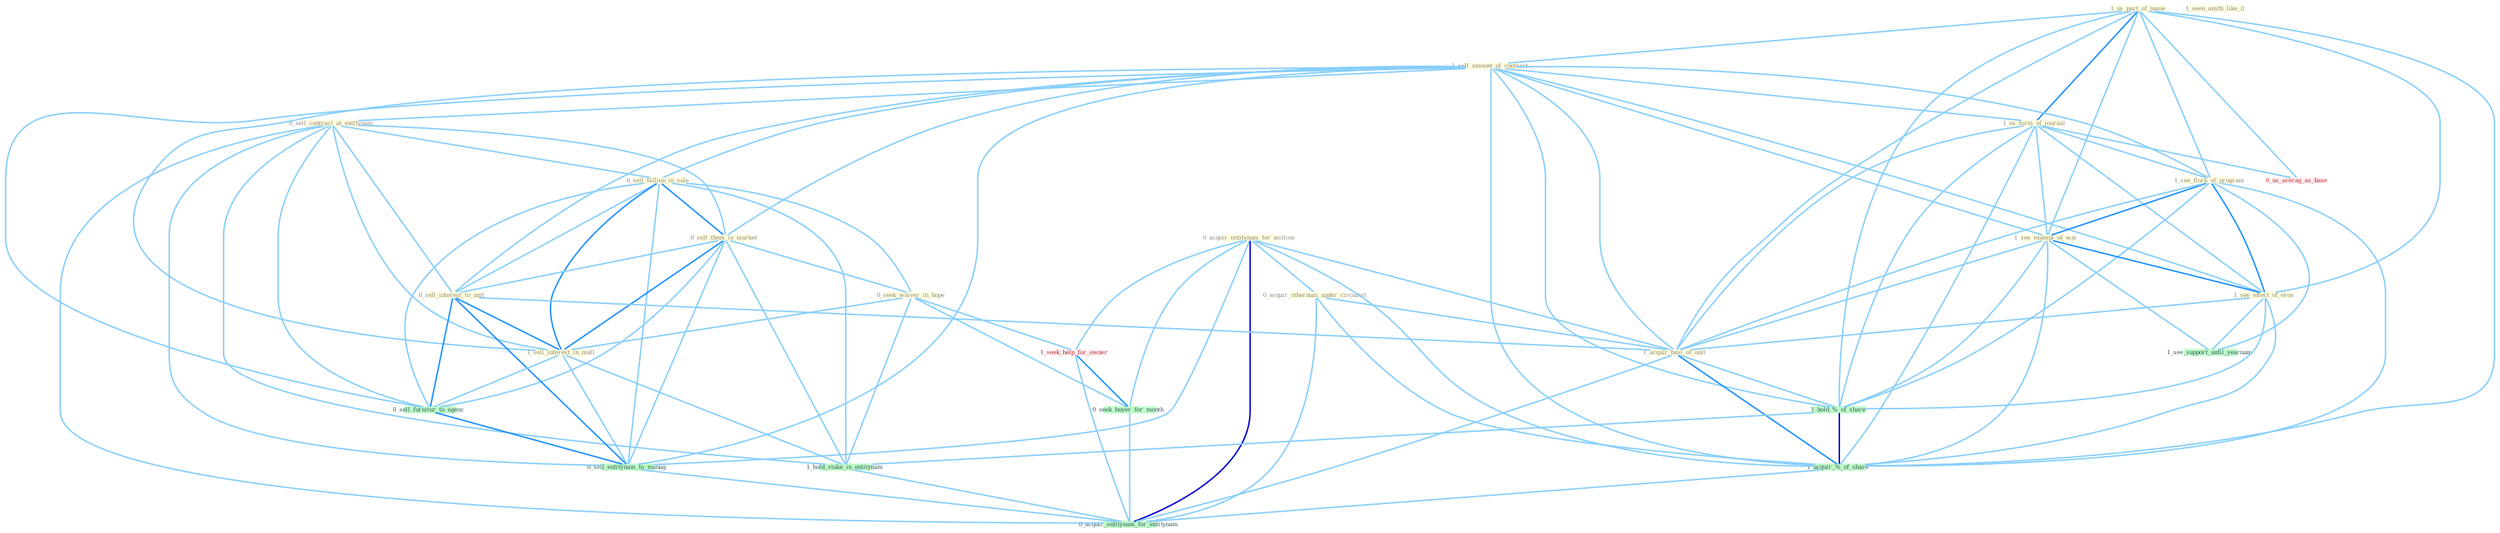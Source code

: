Graph G{ 
    node
    [shape=polygon,style=filled,width=.5,height=.06,color="#BDFCC9",fixedsize=true,fontsize=4,
    fontcolor="#2f4f4f"];
    {node
    [color="#ffffe0", fontcolor="#8b7d6b"] "1_us_part_of_name " "1_sell_amount_of_contract " "0_sell_contract_at_entitynam " "0_acquir_entitynam_for_million " "1_seen_anyth_like_it " "0_sell_billion_in_sale " "0_sell_them_in_market " "1_us_form_of_journal " "0_seek_waiver_in_hope " "0_acquir_othernum_under_circumst " "1_see_flock_of_program " "1_see_exampl_of_wai " "1_see_effect_of_eros " "0_sell_interest_to_unit " "1_acquir_busi_of_unit " "1_sell_interest_in_mall "}
{node [color="#fff0f5", fontcolor="#b22222"] "1_seek_help_for_owner " "0_us_averag_as_base "}
edge [color="#B0E2FF"];

	"1_us_part_of_name " -- "1_sell_amount_of_contract " [w="1", color="#87cefa" ];
	"1_us_part_of_name " -- "1_us_form_of_journal " [w="2", color="#1e90ff" , len=0.8];
	"1_us_part_of_name " -- "1_see_flock_of_program " [w="1", color="#87cefa" ];
	"1_us_part_of_name " -- "1_see_exampl_of_wai " [w="1", color="#87cefa" ];
	"1_us_part_of_name " -- "1_see_effect_of_eros " [w="1", color="#87cefa" ];
	"1_us_part_of_name " -- "1_acquir_busi_of_unit " [w="1", color="#87cefa" ];
	"1_us_part_of_name " -- "1_hold_%_of_share " [w="1", color="#87cefa" ];
	"1_us_part_of_name " -- "1_acquir_%_of_share " [w="1", color="#87cefa" ];
	"1_us_part_of_name " -- "0_us_averag_as_base " [w="1", color="#87cefa" ];
	"1_sell_amount_of_contract " -- "0_sell_contract_at_entitynam " [w="1", color="#87cefa" ];
	"1_sell_amount_of_contract " -- "0_sell_billion_in_sale " [w="1", color="#87cefa" ];
	"1_sell_amount_of_contract " -- "0_sell_them_in_market " [w="1", color="#87cefa" ];
	"1_sell_amount_of_contract " -- "1_us_form_of_journal " [w="1", color="#87cefa" ];
	"1_sell_amount_of_contract " -- "1_see_flock_of_program " [w="1", color="#87cefa" ];
	"1_sell_amount_of_contract " -- "1_see_exampl_of_wai " [w="1", color="#87cefa" ];
	"1_sell_amount_of_contract " -- "1_see_effect_of_eros " [w="1", color="#87cefa" ];
	"1_sell_amount_of_contract " -- "0_sell_interest_to_unit " [w="1", color="#87cefa" ];
	"1_sell_amount_of_contract " -- "1_acquir_busi_of_unit " [w="1", color="#87cefa" ];
	"1_sell_amount_of_contract " -- "1_sell_interest_in_mall " [w="1", color="#87cefa" ];
	"1_sell_amount_of_contract " -- "1_hold_%_of_share " [w="1", color="#87cefa" ];
	"1_sell_amount_of_contract " -- "1_acquir_%_of_share " [w="1", color="#87cefa" ];
	"1_sell_amount_of_contract " -- "0_sell_furnitur_to_agenc " [w="1", color="#87cefa" ];
	"1_sell_amount_of_contract " -- "0_sell_entitynam_to_manag " [w="1", color="#87cefa" ];
	"0_sell_contract_at_entitynam " -- "0_sell_billion_in_sale " [w="1", color="#87cefa" ];
	"0_sell_contract_at_entitynam " -- "0_sell_them_in_market " [w="1", color="#87cefa" ];
	"0_sell_contract_at_entitynam " -- "0_sell_interest_to_unit " [w="1", color="#87cefa" ];
	"0_sell_contract_at_entitynam " -- "1_sell_interest_in_mall " [w="1", color="#87cefa" ];
	"0_sell_contract_at_entitynam " -- "1_hold_stake_in_entitynam " [w="1", color="#87cefa" ];
	"0_sell_contract_at_entitynam " -- "0_sell_furnitur_to_agenc " [w="1", color="#87cefa" ];
	"0_sell_contract_at_entitynam " -- "0_sell_entitynam_to_manag " [w="1", color="#87cefa" ];
	"0_sell_contract_at_entitynam " -- "0_acquir_entitynam_for_entitynam " [w="1", color="#87cefa" ];
	"0_acquir_entitynam_for_million " -- "0_acquir_othernum_under_circumst " [w="1", color="#87cefa" ];
	"0_acquir_entitynam_for_million " -- "1_acquir_busi_of_unit " [w="1", color="#87cefa" ];
	"0_acquir_entitynam_for_million " -- "1_seek_help_for_owner " [w="1", color="#87cefa" ];
	"0_acquir_entitynam_for_million " -- "0_seek_buyer_for_month " [w="1", color="#87cefa" ];
	"0_acquir_entitynam_for_million " -- "1_acquir_%_of_share " [w="1", color="#87cefa" ];
	"0_acquir_entitynam_for_million " -- "0_sell_entitynam_to_manag " [w="1", color="#87cefa" ];
	"0_acquir_entitynam_for_million " -- "0_acquir_entitynam_for_entitynam " [w="3", color="#0000cd" , len=0.6];
	"0_sell_billion_in_sale " -- "0_sell_them_in_market " [w="2", color="#1e90ff" , len=0.8];
	"0_sell_billion_in_sale " -- "0_seek_waiver_in_hope " [w="1", color="#87cefa" ];
	"0_sell_billion_in_sale " -- "0_sell_interest_to_unit " [w="1", color="#87cefa" ];
	"0_sell_billion_in_sale " -- "1_sell_interest_in_mall " [w="2", color="#1e90ff" , len=0.8];
	"0_sell_billion_in_sale " -- "1_hold_stake_in_entitynam " [w="1", color="#87cefa" ];
	"0_sell_billion_in_sale " -- "0_sell_furnitur_to_agenc " [w="1", color="#87cefa" ];
	"0_sell_billion_in_sale " -- "0_sell_entitynam_to_manag " [w="1", color="#87cefa" ];
	"0_sell_them_in_market " -- "0_seek_waiver_in_hope " [w="1", color="#87cefa" ];
	"0_sell_them_in_market " -- "0_sell_interest_to_unit " [w="1", color="#87cefa" ];
	"0_sell_them_in_market " -- "1_sell_interest_in_mall " [w="2", color="#1e90ff" , len=0.8];
	"0_sell_them_in_market " -- "1_hold_stake_in_entitynam " [w="1", color="#87cefa" ];
	"0_sell_them_in_market " -- "0_sell_furnitur_to_agenc " [w="1", color="#87cefa" ];
	"0_sell_them_in_market " -- "0_sell_entitynam_to_manag " [w="1", color="#87cefa" ];
	"1_us_form_of_journal " -- "1_see_flock_of_program " [w="1", color="#87cefa" ];
	"1_us_form_of_journal " -- "1_see_exampl_of_wai " [w="1", color="#87cefa" ];
	"1_us_form_of_journal " -- "1_see_effect_of_eros " [w="1", color="#87cefa" ];
	"1_us_form_of_journal " -- "1_acquir_busi_of_unit " [w="1", color="#87cefa" ];
	"1_us_form_of_journal " -- "1_hold_%_of_share " [w="1", color="#87cefa" ];
	"1_us_form_of_journal " -- "1_acquir_%_of_share " [w="1", color="#87cefa" ];
	"1_us_form_of_journal " -- "0_us_averag_as_base " [w="1", color="#87cefa" ];
	"0_seek_waiver_in_hope " -- "1_sell_interest_in_mall " [w="1", color="#87cefa" ];
	"0_seek_waiver_in_hope " -- "1_hold_stake_in_entitynam " [w="1", color="#87cefa" ];
	"0_seek_waiver_in_hope " -- "1_seek_help_for_owner " [w="1", color="#87cefa" ];
	"0_seek_waiver_in_hope " -- "0_seek_buyer_for_month " [w="1", color="#87cefa" ];
	"0_acquir_othernum_under_circumst " -- "1_acquir_busi_of_unit " [w="1", color="#87cefa" ];
	"0_acquir_othernum_under_circumst " -- "1_acquir_%_of_share " [w="1", color="#87cefa" ];
	"0_acquir_othernum_under_circumst " -- "0_acquir_entitynam_for_entitynam " [w="1", color="#87cefa" ];
	"1_see_flock_of_program " -- "1_see_exampl_of_wai " [w="2", color="#1e90ff" , len=0.8];
	"1_see_flock_of_program " -- "1_see_effect_of_eros " [w="2", color="#1e90ff" , len=0.8];
	"1_see_flock_of_program " -- "1_acquir_busi_of_unit " [w="1", color="#87cefa" ];
	"1_see_flock_of_program " -- "1_hold_%_of_share " [w="1", color="#87cefa" ];
	"1_see_flock_of_program " -- "1_acquir_%_of_share " [w="1", color="#87cefa" ];
	"1_see_flock_of_program " -- "1_see_support_until_yearnum " [w="1", color="#87cefa" ];
	"1_see_exampl_of_wai " -- "1_see_effect_of_eros " [w="2", color="#1e90ff" , len=0.8];
	"1_see_exampl_of_wai " -- "1_acquir_busi_of_unit " [w="1", color="#87cefa" ];
	"1_see_exampl_of_wai " -- "1_hold_%_of_share " [w="1", color="#87cefa" ];
	"1_see_exampl_of_wai " -- "1_acquir_%_of_share " [w="1", color="#87cefa" ];
	"1_see_exampl_of_wai " -- "1_see_support_until_yearnum " [w="1", color="#87cefa" ];
	"1_see_effect_of_eros " -- "1_acquir_busi_of_unit " [w="1", color="#87cefa" ];
	"1_see_effect_of_eros " -- "1_hold_%_of_share " [w="1", color="#87cefa" ];
	"1_see_effect_of_eros " -- "1_acquir_%_of_share " [w="1", color="#87cefa" ];
	"1_see_effect_of_eros " -- "1_see_support_until_yearnum " [w="1", color="#87cefa" ];
	"0_sell_interest_to_unit " -- "1_acquir_busi_of_unit " [w="1", color="#87cefa" ];
	"0_sell_interest_to_unit " -- "1_sell_interest_in_mall " [w="2", color="#1e90ff" , len=0.8];
	"0_sell_interest_to_unit " -- "0_sell_furnitur_to_agenc " [w="2", color="#1e90ff" , len=0.8];
	"0_sell_interest_to_unit " -- "0_sell_entitynam_to_manag " [w="2", color="#1e90ff" , len=0.8];
	"1_acquir_busi_of_unit " -- "1_hold_%_of_share " [w="1", color="#87cefa" ];
	"1_acquir_busi_of_unit " -- "1_acquir_%_of_share " [w="2", color="#1e90ff" , len=0.8];
	"1_acquir_busi_of_unit " -- "0_acquir_entitynam_for_entitynam " [w="1", color="#87cefa" ];
	"1_sell_interest_in_mall " -- "1_hold_stake_in_entitynam " [w="1", color="#87cefa" ];
	"1_sell_interest_in_mall " -- "0_sell_furnitur_to_agenc " [w="1", color="#87cefa" ];
	"1_sell_interest_in_mall " -- "0_sell_entitynam_to_manag " [w="1", color="#87cefa" ];
	"1_hold_%_of_share " -- "1_hold_stake_in_entitynam " [w="1", color="#87cefa" ];
	"1_hold_%_of_share " -- "1_acquir_%_of_share " [w="3", color="#0000cd" , len=0.6];
	"1_hold_stake_in_entitynam " -- "0_acquir_entitynam_for_entitynam " [w="1", color="#87cefa" ];
	"1_seek_help_for_owner " -- "0_seek_buyer_for_month " [w="2", color="#1e90ff" , len=0.8];
	"1_seek_help_for_owner " -- "0_acquir_entitynam_for_entitynam " [w="1", color="#87cefa" ];
	"0_seek_buyer_for_month " -- "0_acquir_entitynam_for_entitynam " [w="1", color="#87cefa" ];
	"1_acquir_%_of_share " -- "0_acquir_entitynam_for_entitynam " [w="1", color="#87cefa" ];
	"0_sell_furnitur_to_agenc " -- "0_sell_entitynam_to_manag " [w="2", color="#1e90ff" , len=0.8];
	"0_sell_entitynam_to_manag " -- "0_acquir_entitynam_for_entitynam " [w="1", color="#87cefa" ];
}